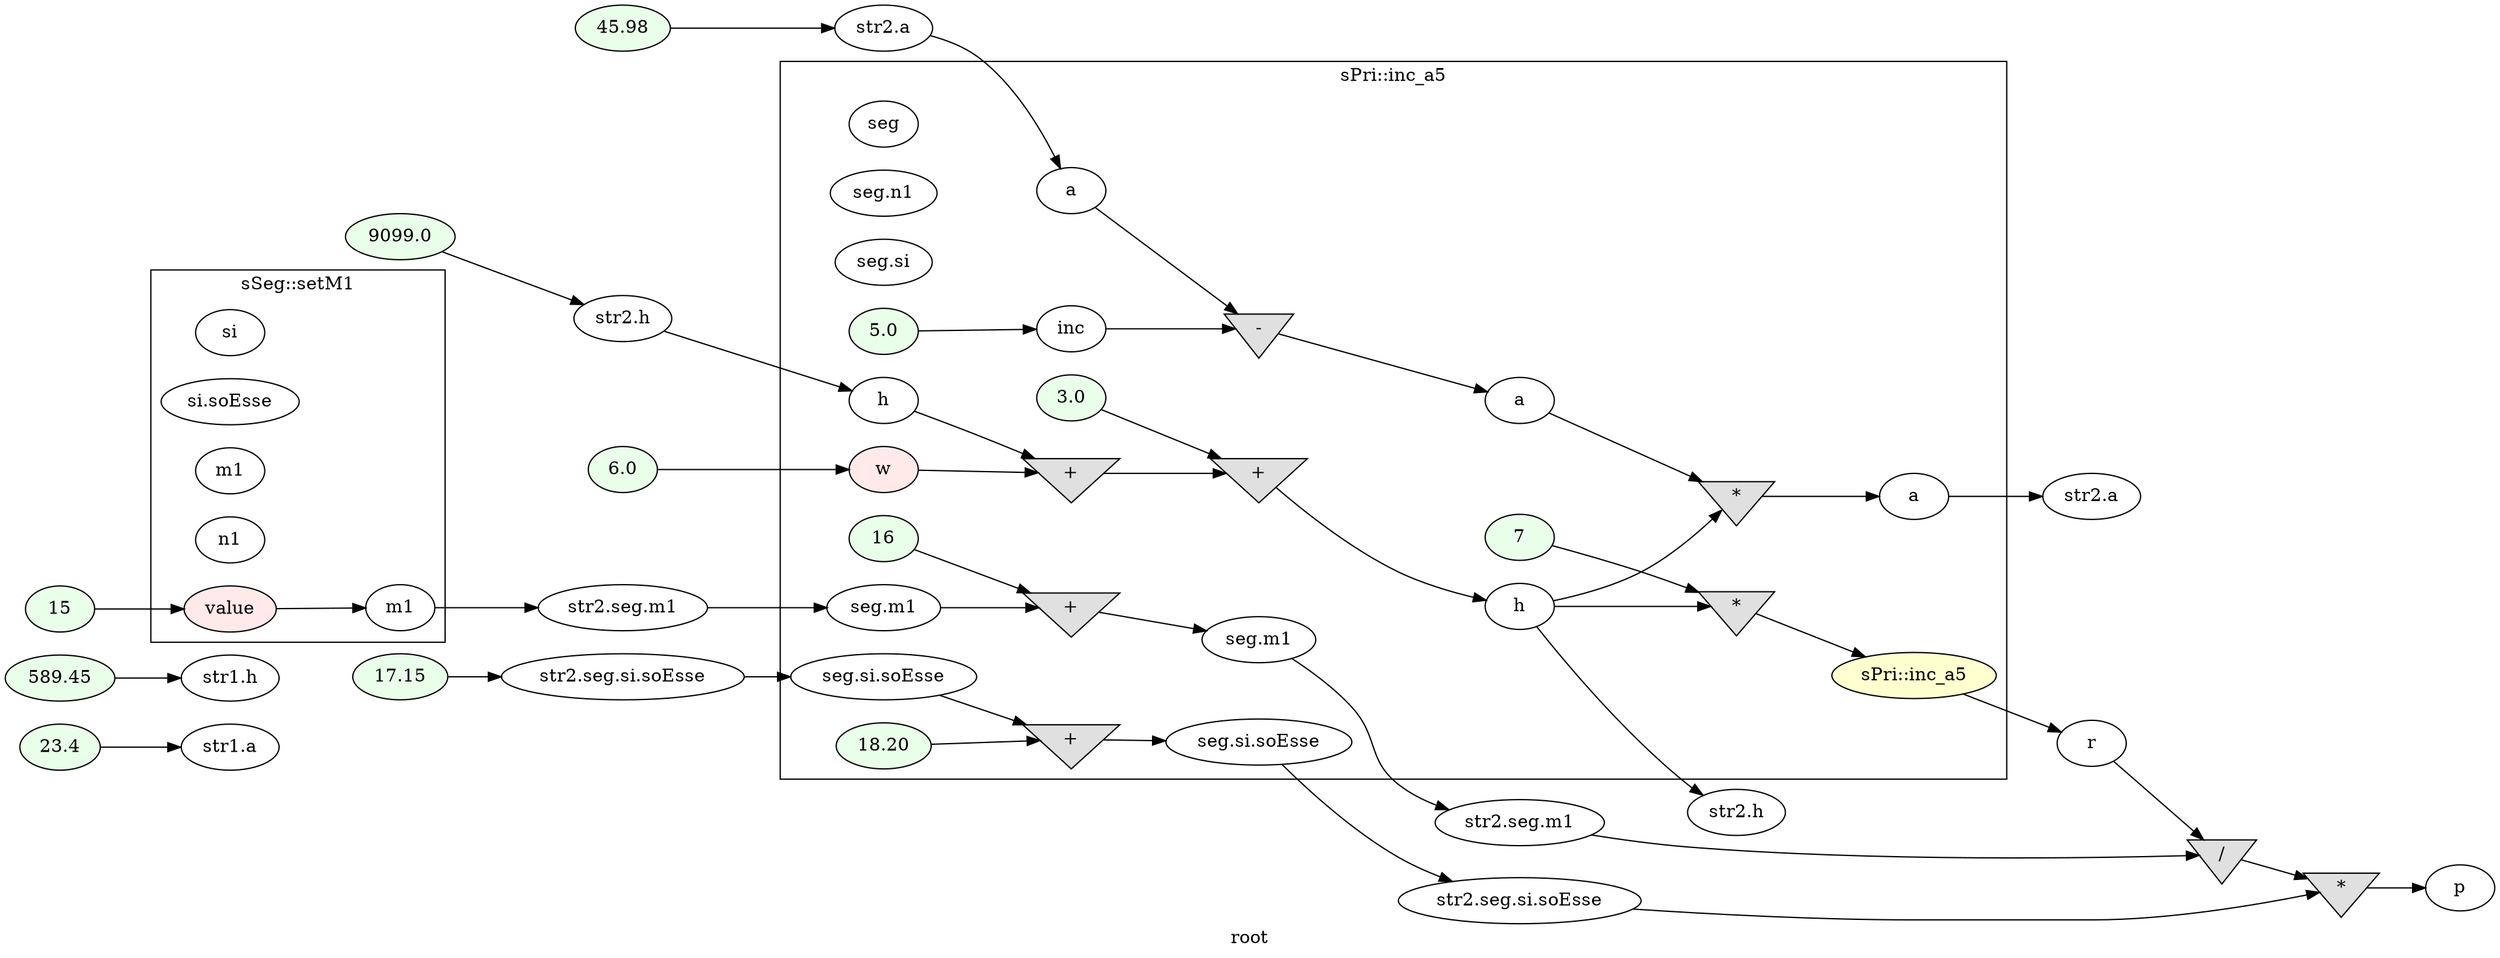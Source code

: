 digraph G
{
rankdir=LR;
label = "root";
	node_000034 [ label = "23.4", style=filled, fillcolor="#E9FFE9", startingline=43 ]
	node_000035 [ label = "str1.a", startingline=43 ]
	node_000036 [ label = "589.45", style=filled, fillcolor="#E9FFE9", startingline=44 ]
	node_000037 [ label = "str1.h", startingline=44 ]
	node_000038 [ label = "45.98", style=filled, fillcolor="#E9FFE9", startingline=46 ]
	node_000039 [ label = "str2.a", startingline=46 ]
	node_000040 [ label = "9099.0", style=filled, fillcolor="#E9FFE9", startingline=47 ]
	node_000041 [ label = "str2.h", startingline=47 ]
	node_000042 [ label = "15", style=filled, fillcolor="#E9FFE9", startingline=49 ]
	node_000049 [ label = "str2.seg.m1", startingline=49 ]
	node_000050 [ label = "17.15", style=filled, fillcolor="#E9FFE9", startingline=50 ]
	node_000051 [ label = "str2.seg.si.soEsse", startingline=50 ]
	node_000052 [ label = "6.0", style=filled, fillcolor="#E9FFE9", startingline=52 ]
	node_000080 [ label = "str2.h", startingline=52 ]
	node_000081 [ label = "str2.seg.si.soEsse", startingline=52 ]
	node_000082 [ label = "str2.seg.m1", startingline=52 ]
	node_000083 [ label = "str2.a", startingline=52 ]
	node_000084 [ label = "r", startingline=52 ]
	node_000085 [ label = "/", shape=invtriangle, style=filled, fillcolor="#E0E0E0", startingline=54 ]
	node_000086 [ label = "*", shape=invtriangle, style=filled, fillcolor="#E0E0E0", startingline=54 ]
	node_000087 [ label = "p", startingline=54 ]
subgraph cluster_1 {
label = "sSeg::setM1";
parent = "root";
startingline = 49;
	node_000043 [ label = "si", startingline=15 ]
	node_000044 [ label = "si.soEsse", startingline=15 ]
	node_000045 [ label = "m1", startingline=15 ]
	node_000046 [ label = "n1", startingline=15 ]
	node_000047 [ label = "value", style=filled, fillcolor="#FFE9E9", startingline=15 ]
	node_000048 [ label = "m1", startingline=17 ]
}
subgraph cluster_2 {
label = "sPri::inc_a5";
parent = "root";
startingline = 52;
	node_000053 [ label = "a", startingline=20 ]
	node_000054 [ label = "seg", startingline=20 ]
	node_000055 [ label = "seg.n1", startingline=20 ]
	node_000056 [ label = "seg.si", startingline=20 ]
	node_000057 [ label = "seg.si.soEsse", startingline=20 ]
	node_000058 [ label = "seg.m1", startingline=20 ]
	node_000059 [ label = "h", startingline=20 ]
	node_000060 [ label = "w", style=filled, fillcolor="#FFE9E9", startingline=27 ]
	node_000061 [ label = "5.0", style=filled, fillcolor="#E9FFE9", startingline=30 ]
	node_000062 [ label = "inc", startingline=30 ]
	node_000063 [ label = "-", shape=invtriangle, style=filled, fillcolor="#E0E0E0", startingline=31 ]
	node_000064 [ label = "a", startingline=31 ]
	node_000065 [ label = "+", shape=invtriangle, style=filled, fillcolor="#E0E0E0", startingline=32 ]
	node_000066 [ label = "3.0", style=filled, fillcolor="#E9FFE9", startingline=32 ]
	node_000067 [ label = "+", shape=invtriangle, style=filled, fillcolor="#E0E0E0", startingline=32 ]
	node_000068 [ label = "h", startingline=32 ]
	node_000069 [ label = "*", shape=invtriangle, style=filled, fillcolor="#E0E0E0", startingline=33 ]
	node_000070 [ label = "a", startingline=33 ]
	node_000071 [ label = "16", style=filled, fillcolor="#E9FFE9", startingline=34 ]
	node_000072 [ label = "+", shape=invtriangle, style=filled, fillcolor="#E0E0E0", startingline=34 ]
	node_000073 [ label = "seg.m1", startingline=34 ]
	node_000074 [ label = "18.20", style=filled, fillcolor="#E9FFE9", startingline=35 ]
	node_000075 [ label = "+", shape=invtriangle, style=filled, fillcolor="#E0E0E0", startingline=35 ]
	node_000076 [ label = "seg.si.soEsse", startingline=35 ]
	node_000077 [ label = "7", style=filled, fillcolor="#E9FFE9", startingline=36 ]
	node_000078 [ label = "*", shape=invtriangle, style=filled, fillcolor="#E0E0E0", startingline=36 ]
	node_000079 [ label = "sPri::inc_a5", style=filled, fillcolor="#FFFFD0", startingline=36 ]
}
	node_000034 -> node_000035
	node_000036 -> node_000037
	node_000038 -> node_000039
	node_000039 -> node_000053
	node_000040 -> node_000041
	node_000041 -> node_000059
	node_000042 -> node_000047
	node_000049 -> node_000058
	node_000050 -> node_000051
	node_000051 -> node_000057
	node_000052 -> node_000060
	node_000081 -> node_000086
	node_000082 -> node_000085
	node_000084 -> node_000085
	node_000085 -> node_000086
	node_000086 -> node_000087
	node_000047 -> node_000048
	node_000048 -> node_000049
	node_000053 -> node_000063
	node_000057 -> node_000075
	node_000058 -> node_000072
	node_000059 -> node_000065
	node_000060 -> node_000065
	node_000061 -> node_000062
	node_000062 -> node_000063
	node_000063 -> node_000064
	node_000064 -> node_000069
	node_000065 -> node_000067
	node_000066 -> node_000067
	node_000067 -> node_000068
	node_000068 -> node_000069
	node_000068 -> node_000078
	node_000068 -> node_000080
	node_000069 -> node_000070
	node_000070 -> node_000083
	node_000071 -> node_000072
	node_000072 -> node_000073
	node_000073 -> node_000082
	node_000074 -> node_000075
	node_000075 -> node_000076
	node_000076 -> node_000081
	node_000077 -> node_000078
	node_000078 -> node_000079
	node_000079 -> node_000084
}
